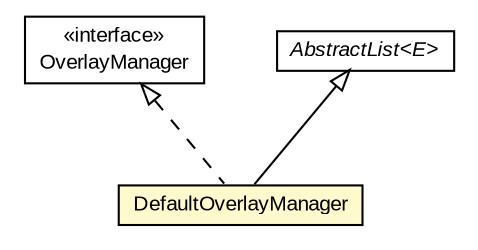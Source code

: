 #!/usr/local/bin/dot
#
# Class diagram 
# Generated by UMLGraph version R5_6-24-gf6e263 (http://www.umlgraph.org/)
#

digraph G {
	edge [fontname="arial",fontsize=10,labelfontname="arial",labelfontsize=10];
	node [fontname="arial",fontsize=10,shape=plaintext];
	nodesep=0.25;
	ranksep=0.5;
	// org.osmdroid.views.overlay.DefaultOverlayManager
	c8459 [label=<<table title="org.osmdroid.views.overlay.DefaultOverlayManager" border="0" cellborder="1" cellspacing="0" cellpadding="2" port="p" bgcolor="lemonChiffon" href="./DefaultOverlayManager.html">
		<tr><td><table border="0" cellspacing="0" cellpadding="1">
<tr><td align="center" balign="center"> DefaultOverlayManager </td></tr>
		</table></td></tr>
		</table>>, URL="./DefaultOverlayManager.html", fontname="arial", fontcolor="black", fontsize=10.0];
	// org.osmdroid.views.overlay.OverlayManager
	c8494 [label=<<table title="org.osmdroid.views.overlay.OverlayManager" border="0" cellborder="1" cellspacing="0" cellpadding="2" port="p" href="./OverlayManager.html">
		<tr><td><table border="0" cellspacing="0" cellpadding="1">
<tr><td align="center" balign="center"> &#171;interface&#187; </td></tr>
<tr><td align="center" balign="center"> OverlayManager </td></tr>
		</table></td></tr>
		</table>>, URL="./OverlayManager.html", fontname="arial", fontcolor="black", fontsize=10.0];
	//org.osmdroid.views.overlay.DefaultOverlayManager extends java.util.AbstractList<org.osmdroid.views.overlay.Overlay>
	c8522:p -> c8459:p [dir=back,arrowtail=empty];
	//org.osmdroid.views.overlay.DefaultOverlayManager implements org.osmdroid.views.overlay.OverlayManager
	c8494:p -> c8459:p [dir=back,arrowtail=empty,style=dashed];
	// java.util.AbstractList<E>
	c8522 [label=<<table title="java.util.AbstractList" border="0" cellborder="1" cellspacing="0" cellpadding="2" port="p" href="http://java.sun.com/j2se/1.4.2/docs/api/java/util/AbstractList.html">
		<tr><td><table border="0" cellspacing="0" cellpadding="1">
<tr><td align="center" balign="center"><font face="arial italic"> AbstractList&lt;E&gt; </font></td></tr>
		</table></td></tr>
		</table>>, URL="http://java.sun.com/j2se/1.4.2/docs/api/java/util/AbstractList.html", fontname="arial", fontcolor="black", fontsize=10.0];
}

